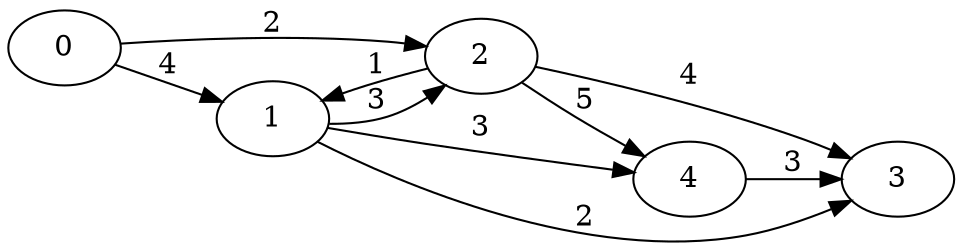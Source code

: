 digraph G {
 rankdir=LR;
 0 [label="0"];
 1 [label="1"];
 2 [label="2"];
 3 [label="3"];
 4 [label="4"];
 0 -> 1 [label="4"];
 0 -> 2 [label="2"];
 1 -> 2 [label="3"];
 1 -> 3 [label="2"];
 1 -> 4 [label="3"];
 2 -> 1 [label="1"];
 2 -> 3 [label="4"];
 2 -> 4 [label="5"];
 4 -> 3 [label="3"];
}
